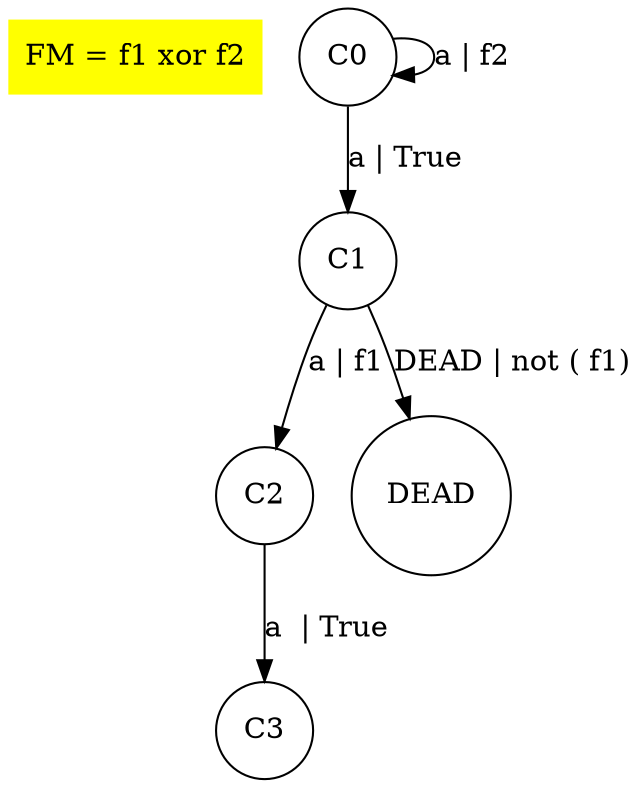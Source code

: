 digraph TEST {
FM="f1 xor f2";
name="TEST";
rankdir=TB;
node [shape=circle];
FeatureModel [color=yellow, label="FM = f1 xor f2", shape=plaintext, style=filled];
C0 [initial=True];
C0 -> C0  [label="a | f2"];
C0 -> C1  [label="a | True"];
C1 -> C2  [label="a | f1"];
C2 -> C3  [label="a  | True"];
C1 -> DEAD  [label="DEAD | not ( f1)"];
}

